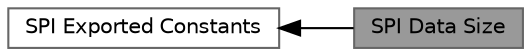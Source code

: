 digraph "SPI Data Size"
{
 // LATEX_PDF_SIZE
  bgcolor="transparent";
  edge [fontname=Helvetica,fontsize=10,labelfontname=Helvetica,labelfontsize=10];
  node [fontname=Helvetica,fontsize=10,shape=box,height=0.2,width=0.4];
  rankdir=LR;
  Node1 [id="Node000001",label="SPI Data Size",height=0.2,width=0.4,color="gray40", fillcolor="grey60", style="filled", fontcolor="black",tooltip=" "];
  Node2 [id="Node000002",label="SPI Exported Constants",height=0.2,width=0.4,color="grey40", fillcolor="white", style="filled",URL="$group___s_p_i___exported___constants.html",tooltip=" "];
  Node2->Node1 [shape=plaintext, dir="back", style="solid"];
}
